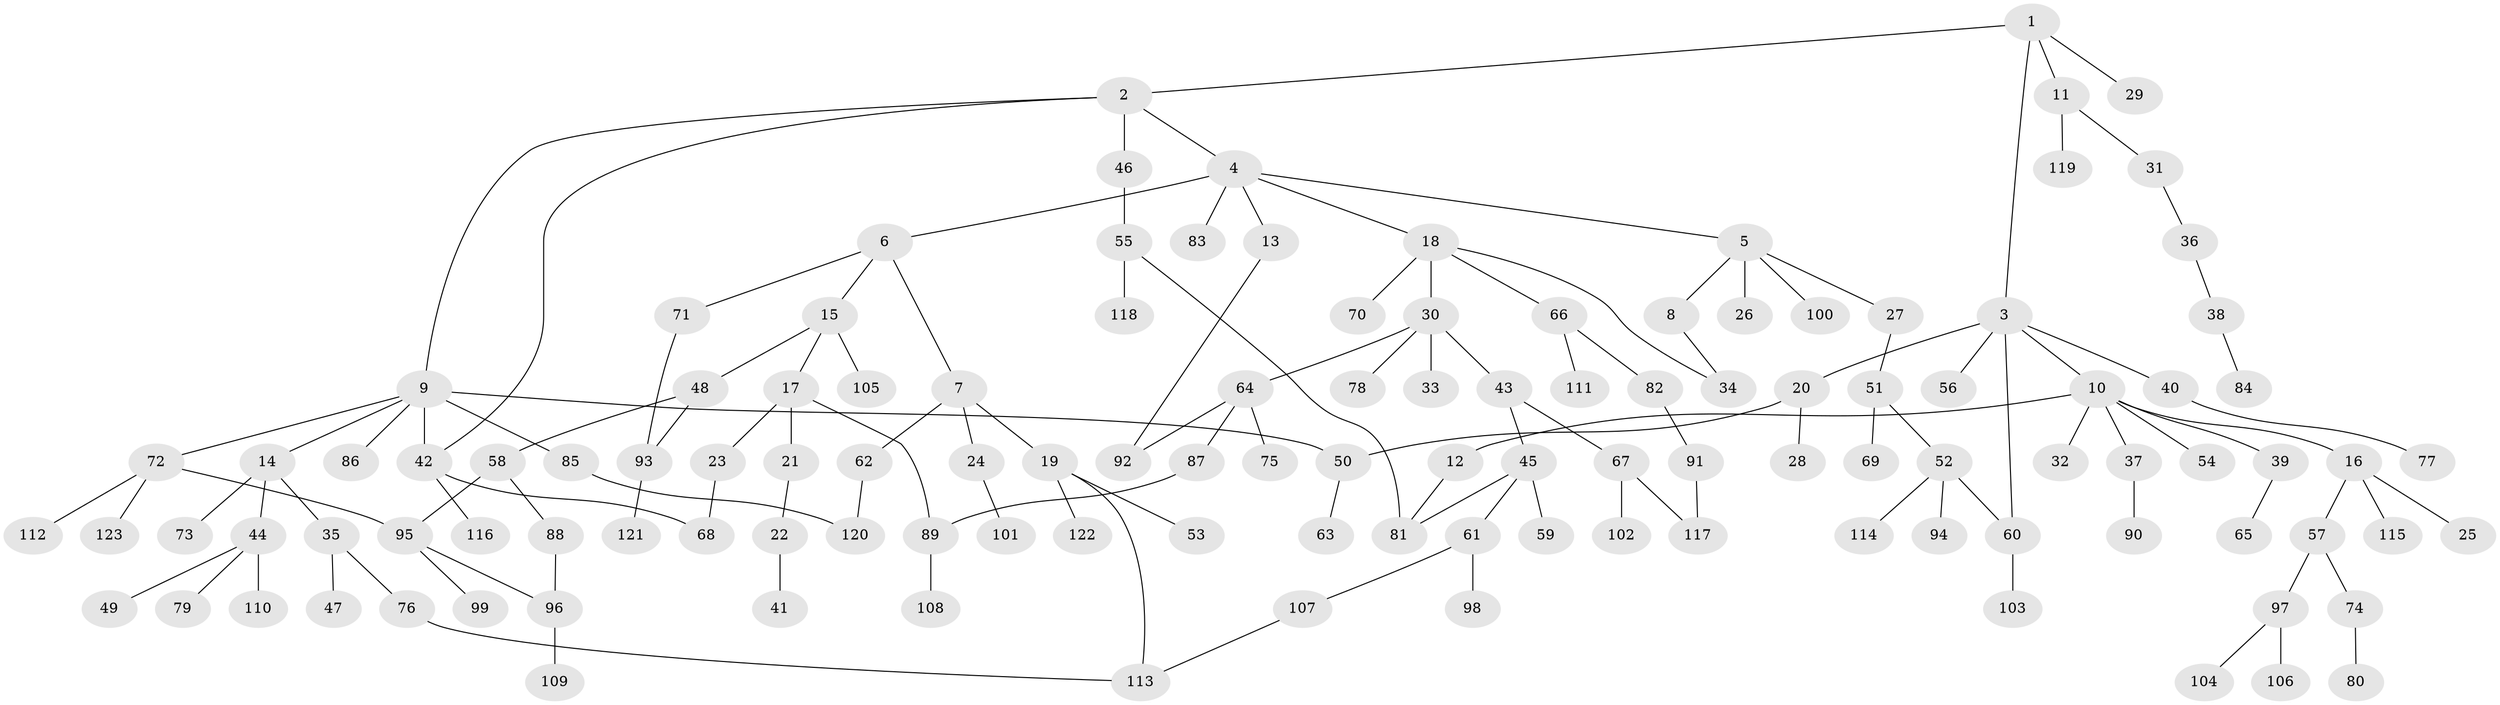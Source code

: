 // Generated by graph-tools (version 1.1) at 2025/13/03/09/25 04:13:25]
// undirected, 123 vertices, 138 edges
graph export_dot {
graph [start="1"]
  node [color=gray90,style=filled];
  1;
  2;
  3;
  4;
  5;
  6;
  7;
  8;
  9;
  10;
  11;
  12;
  13;
  14;
  15;
  16;
  17;
  18;
  19;
  20;
  21;
  22;
  23;
  24;
  25;
  26;
  27;
  28;
  29;
  30;
  31;
  32;
  33;
  34;
  35;
  36;
  37;
  38;
  39;
  40;
  41;
  42;
  43;
  44;
  45;
  46;
  47;
  48;
  49;
  50;
  51;
  52;
  53;
  54;
  55;
  56;
  57;
  58;
  59;
  60;
  61;
  62;
  63;
  64;
  65;
  66;
  67;
  68;
  69;
  70;
  71;
  72;
  73;
  74;
  75;
  76;
  77;
  78;
  79;
  80;
  81;
  82;
  83;
  84;
  85;
  86;
  87;
  88;
  89;
  90;
  91;
  92;
  93;
  94;
  95;
  96;
  97;
  98;
  99;
  100;
  101;
  102;
  103;
  104;
  105;
  106;
  107;
  108;
  109;
  110;
  111;
  112;
  113;
  114;
  115;
  116;
  117;
  118;
  119;
  120;
  121;
  122;
  123;
  1 -- 2;
  1 -- 3;
  1 -- 11;
  1 -- 29;
  2 -- 4;
  2 -- 9;
  2 -- 46;
  2 -- 42;
  3 -- 10;
  3 -- 20;
  3 -- 40;
  3 -- 56;
  3 -- 60;
  4 -- 5;
  4 -- 6;
  4 -- 13;
  4 -- 18;
  4 -- 83;
  5 -- 8;
  5 -- 26;
  5 -- 27;
  5 -- 100;
  6 -- 7;
  6 -- 15;
  6 -- 71;
  7 -- 19;
  7 -- 24;
  7 -- 62;
  8 -- 34;
  9 -- 14;
  9 -- 42;
  9 -- 50;
  9 -- 72;
  9 -- 85;
  9 -- 86;
  10 -- 12;
  10 -- 16;
  10 -- 32;
  10 -- 37;
  10 -- 39;
  10 -- 54;
  11 -- 31;
  11 -- 119;
  12 -- 81;
  13 -- 92;
  14 -- 35;
  14 -- 44;
  14 -- 73;
  15 -- 17;
  15 -- 48;
  15 -- 105;
  16 -- 25;
  16 -- 57;
  16 -- 115;
  17 -- 21;
  17 -- 23;
  17 -- 89;
  18 -- 30;
  18 -- 66;
  18 -- 70;
  18 -- 34;
  19 -- 53;
  19 -- 122;
  19 -- 113;
  20 -- 28;
  20 -- 50;
  21 -- 22;
  22 -- 41;
  23 -- 68;
  24 -- 101;
  27 -- 51;
  30 -- 33;
  30 -- 43;
  30 -- 64;
  30 -- 78;
  31 -- 36;
  35 -- 47;
  35 -- 76;
  36 -- 38;
  37 -- 90;
  38 -- 84;
  39 -- 65;
  40 -- 77;
  42 -- 116;
  42 -- 68;
  43 -- 45;
  43 -- 67;
  44 -- 49;
  44 -- 79;
  44 -- 110;
  45 -- 59;
  45 -- 61;
  45 -- 81;
  46 -- 55;
  48 -- 58;
  48 -- 93;
  50 -- 63;
  51 -- 52;
  51 -- 69;
  52 -- 94;
  52 -- 114;
  52 -- 60;
  55 -- 118;
  55 -- 81;
  57 -- 74;
  57 -- 97;
  58 -- 88;
  58 -- 95;
  60 -- 103;
  61 -- 98;
  61 -- 107;
  62 -- 120;
  64 -- 75;
  64 -- 87;
  64 -- 92;
  66 -- 82;
  66 -- 111;
  67 -- 102;
  67 -- 117;
  71 -- 93;
  72 -- 112;
  72 -- 123;
  72 -- 95;
  74 -- 80;
  76 -- 113;
  82 -- 91;
  85 -- 120;
  87 -- 89;
  88 -- 96;
  89 -- 108;
  91 -- 117;
  93 -- 121;
  95 -- 96;
  95 -- 99;
  96 -- 109;
  97 -- 104;
  97 -- 106;
  107 -- 113;
}
